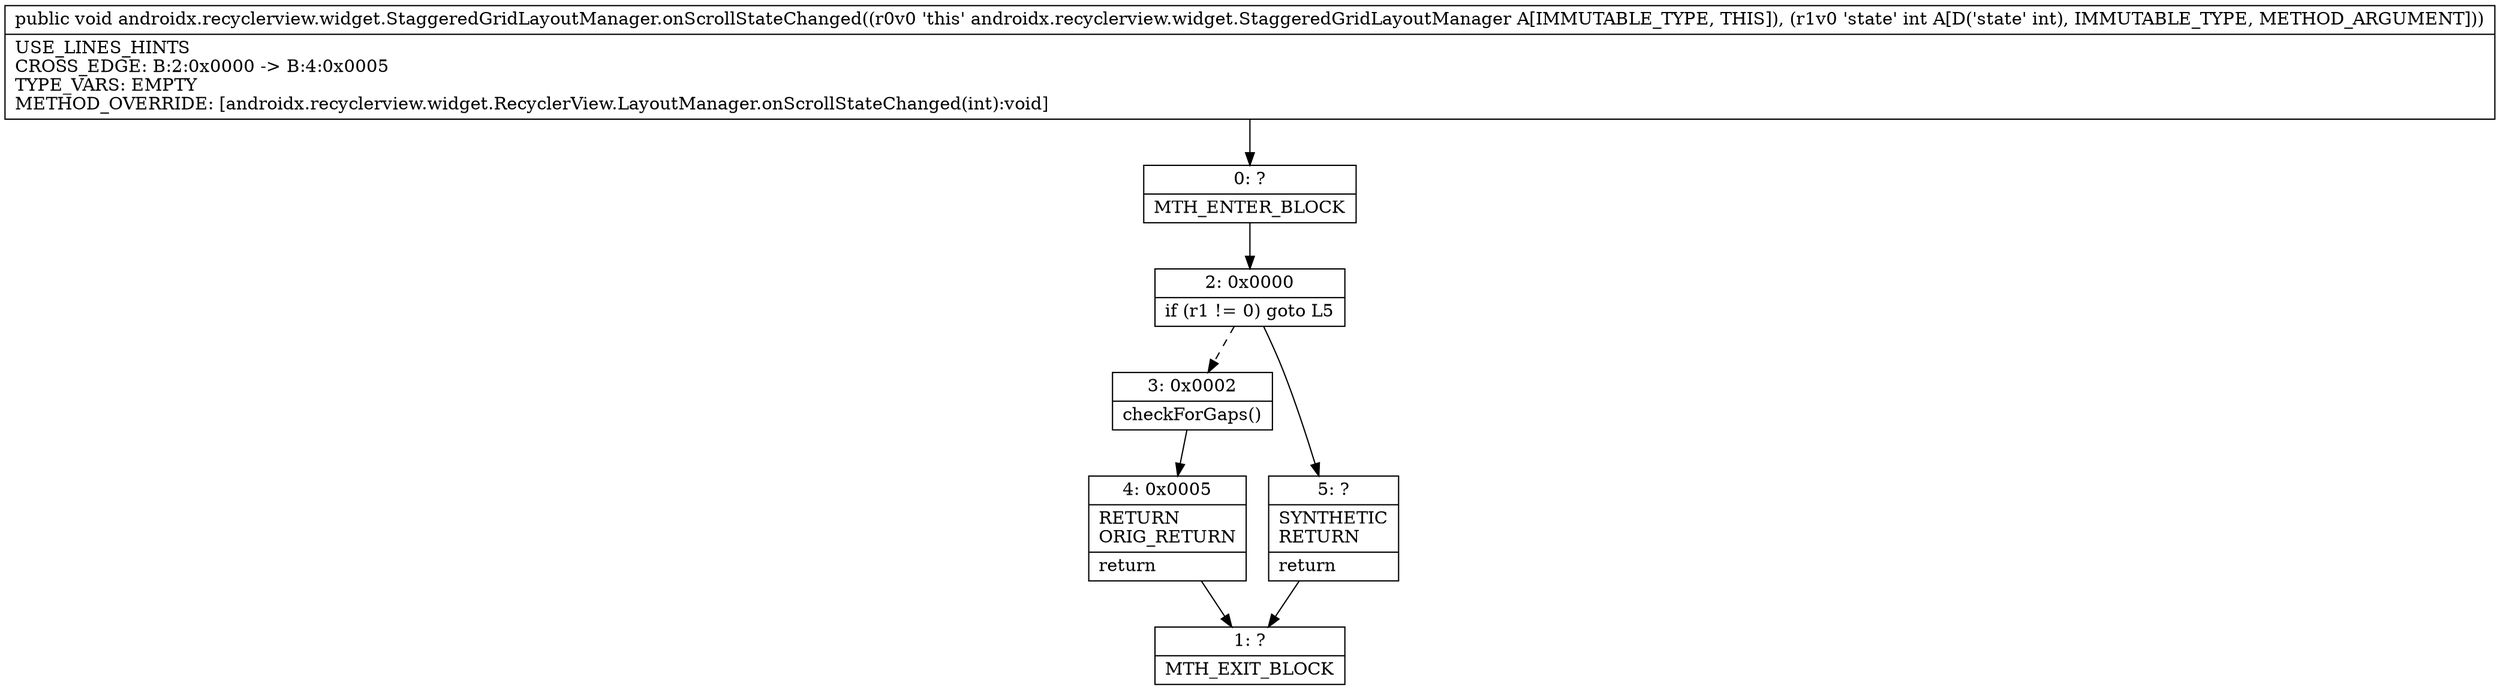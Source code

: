 digraph "CFG forandroidx.recyclerview.widget.StaggeredGridLayoutManager.onScrollStateChanged(I)V" {
Node_0 [shape=record,label="{0\:\ ?|MTH_ENTER_BLOCK\l}"];
Node_2 [shape=record,label="{2\:\ 0x0000|if (r1 != 0) goto L5\l}"];
Node_3 [shape=record,label="{3\:\ 0x0002|checkForGaps()\l}"];
Node_4 [shape=record,label="{4\:\ 0x0005|RETURN\lORIG_RETURN\l|return\l}"];
Node_1 [shape=record,label="{1\:\ ?|MTH_EXIT_BLOCK\l}"];
Node_5 [shape=record,label="{5\:\ ?|SYNTHETIC\lRETURN\l|return\l}"];
MethodNode[shape=record,label="{public void androidx.recyclerview.widget.StaggeredGridLayoutManager.onScrollStateChanged((r0v0 'this' androidx.recyclerview.widget.StaggeredGridLayoutManager A[IMMUTABLE_TYPE, THIS]), (r1v0 'state' int A[D('state' int), IMMUTABLE_TYPE, METHOD_ARGUMENT]))  | USE_LINES_HINTS\lCROSS_EDGE: B:2:0x0000 \-\> B:4:0x0005\lTYPE_VARS: EMPTY\lMETHOD_OVERRIDE: [androidx.recyclerview.widget.RecyclerView.LayoutManager.onScrollStateChanged(int):void]\l}"];
MethodNode -> Node_0;Node_0 -> Node_2;
Node_2 -> Node_3[style=dashed];
Node_2 -> Node_5;
Node_3 -> Node_4;
Node_4 -> Node_1;
Node_5 -> Node_1;
}

